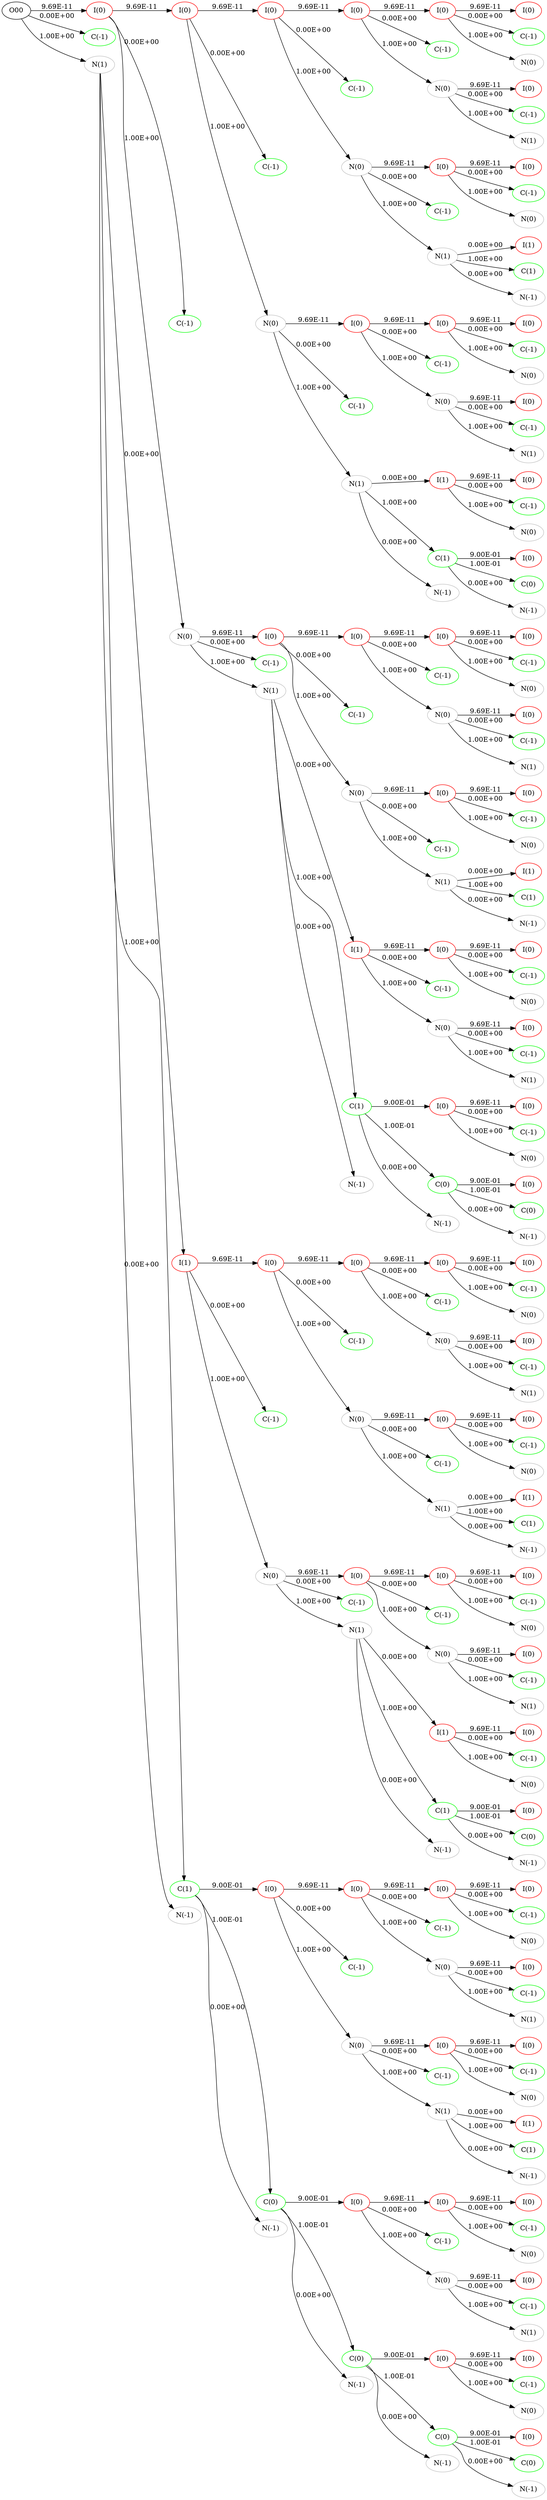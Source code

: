 digraph {
	rankdir=LR

	I10[label="I(0)", color=red];
	O00 -> I10[label ="9.69E-11", weight="9.69E-11"];

	C11[label="C(-1)", color=green];
	O00 -> C11[label ="0.00E+00", weight="0.00E+00"];

	N12[label="N(1)", color=gray];
	O00 -> N12[label ="1.00E+00", weight="1.00E+00"];

	{rank = same; I10, C11, N12 };
	I20[label="I(0)", color=red];
	I10 -> I20[label ="9.69E-11", weight="9.69E-11"];

	C21[label="C(-1)", color=green];
	I10 -> C21[label ="0.00E+00", weight="0.00E+00"];

	N22[label="N(0)", color=gray];
	I10 -> N22[label ="1.00E+00", weight="1.00E+00"];

	{rank = same; I20, C21, N22 };
	I26[label="I(1)", color=red];
	N12 -> I26[label ="0.00E+00", weight="0.00E+00"];

	C27[label="C(1)", color=green];
	N12 -> C27[label ="1.00E+00", weight="1.00E+00"];

	N28[label="N(-1)", color=gray];
	N12 -> N28[label ="0.00E+00", weight="0.00E+00"];

	{rank = same; I26, C27, N28 };
	I30[label="I(0)", color=red];
	I20 -> I30[label ="9.69E-11", weight="9.69E-11"];

	C31[label="C(-1)", color=green];
	I20 -> C31[label ="0.00E+00", weight="0.00E+00"];

	N32[label="N(0)", color=gray];
	I20 -> N32[label ="1.00E+00", weight="1.00E+00"];

	{rank = same; I30, C31, N32 };
	I36[label="I(0)", color=red];
	N22 -> I36[label ="9.69E-11", weight="9.69E-11"];

	C37[label="C(-1)", color=green];
	N22 -> C37[label ="0.00E+00", weight="0.00E+00"];

	N38[label="N(1)", color=gray];
	N22 -> N38[label ="1.00E+00", weight="1.00E+00"];

	{rank = same; I36, C37, N38 };
	I39[label="I(0)", color=red];
	I26 -> I39[label ="9.69E-11", weight="9.69E-11"];

	C310[label="C(-1)", color=green];
	I26 -> C310[label ="0.00E+00", weight="0.00E+00"];

	N311[label="N(0)", color=gray];
	I26 -> N311[label ="1.00E+00", weight="1.00E+00"];

	{rank = same; I39, C310, N311 };
	I312[label="I(0)", color=red];
	C27 -> I312[label ="9.00E-01", weight="9.00E-01"];

	C313[label="C(0)", color=green];
	C27 -> C313[label ="1.00E-01", weight="1.00E-01"];

	N314[label="N(-1)", color=gray];
	C27 -> N314[label ="0.00E+00", weight="0.00E+00"];

	{rank = same; I312, C313, N314 };
	I40[label="I(0)", color=red];
	I30 -> I40[label ="9.69E-11", weight="9.69E-11"];

	C41[label="C(-1)", color=green];
	I30 -> C41[label ="0.00E+00", weight="0.00E+00"];

	N42[label="N(0)", color=gray];
	I30 -> N42[label ="1.00E+00", weight="1.00E+00"];

	{rank = same; I40, C41, N42 };
	I46[label="I(0)", color=red];
	N32 -> I46[label ="9.69E-11", weight="9.69E-11"];

	C47[label="C(-1)", color=green];
	N32 -> C47[label ="0.00E+00", weight="0.00E+00"];

	N48[label="N(1)", color=gray];
	N32 -> N48[label ="1.00E+00", weight="1.00E+00"];

	{rank = same; I46, C47, N48 };
	I49[label="I(0)", color=red];
	I36 -> I49[label ="9.69E-11", weight="9.69E-11"];

	C410[label="C(-1)", color=green];
	I36 -> C410[label ="0.00E+00", weight="0.00E+00"];

	N411[label="N(0)", color=gray];
	I36 -> N411[label ="1.00E+00", weight="1.00E+00"];

	{rank = same; I49, C410, N411 };
	I415[label="I(1)", color=red];
	N38 -> I415[label ="0.00E+00", weight="0.00E+00"];

	C416[label="C(1)", color=green];
	N38 -> C416[label ="1.00E+00", weight="1.00E+00"];

	N417[label="N(-1)", color=gray];
	N38 -> N417[label ="0.00E+00", weight="0.00E+00"];

	{rank = same; I415, C416, N417 };
	I418[label="I(0)", color=red];
	I39 -> I418[label ="9.69E-11", weight="9.69E-11"];

	C419[label="C(-1)", color=green];
	I39 -> C419[label ="0.00E+00", weight="0.00E+00"];

	N420[label="N(0)", color=gray];
	I39 -> N420[label ="1.00E+00", weight="1.00E+00"];

	{rank = same; I418, C419, N420 };
	I424[label="I(0)", color=red];
	N311 -> I424[label ="9.69E-11", weight="9.69E-11"];

	C425[label="C(-1)", color=green];
	N311 -> C425[label ="0.00E+00", weight="0.00E+00"];

	N426[label="N(1)", color=gray];
	N311 -> N426[label ="1.00E+00", weight="1.00E+00"];

	{rank = same; I424, C425, N426 };
	I427[label="I(0)", color=red];
	I312 -> I427[label ="9.69E-11", weight="9.69E-11"];

	C428[label="C(-1)", color=green];
	I312 -> C428[label ="0.00E+00", weight="0.00E+00"];

	N429[label="N(0)", color=gray];
	I312 -> N429[label ="1.00E+00", weight="1.00E+00"];

	{rank = same; I427, C428, N429 };
	I430[label="I(0)", color=red];
	C313 -> I430[label ="9.00E-01", weight="9.00E-01"];

	C431[label="C(0)", color=green];
	C313 -> C431[label ="1.00E-01", weight="1.00E-01"];

	N432[label="N(-1)", color=gray];
	C313 -> N432[label ="0.00E+00", weight="0.00E+00"];

	{rank = same; I430, C431, N432 };
	I50[label="I(0)", color=red];
	I40 -> I50[label ="9.69E-11", weight="9.69E-11"];

	C51[label="C(-1)", color=green];
	I40 -> C51[label ="0.00E+00", weight="0.00E+00"];

	N52[label="N(0)", color=gray];
	I40 -> N52[label ="1.00E+00", weight="1.00E+00"];

	{rank = same; I50, C51, N52 };
	I56[label="I(0)", color=red];
	N42 -> I56[label ="9.69E-11", weight="9.69E-11"];

	C57[label="C(-1)", color=green];
	N42 -> C57[label ="0.00E+00", weight="0.00E+00"];

	N58[label="N(1)", color=gray];
	N42 -> N58[label ="1.00E+00", weight="1.00E+00"];

	{rank = same; I56, C57, N58 };
	I59[label="I(0)", color=red];
	I46 -> I59[label ="9.69E-11", weight="9.69E-11"];

	C510[label="C(-1)", color=green];
	I46 -> C510[label ="0.00E+00", weight="0.00E+00"];

	N511[label="N(0)", color=gray];
	I46 -> N511[label ="1.00E+00", weight="1.00E+00"];

	{rank = same; I59, C510, N511 };
	I515[label="I(1)", color=red];
	N48 -> I515[label ="0.00E+00", weight="0.00E+00"];

	C516[label="C(1)", color=green];
	N48 -> C516[label ="1.00E+00", weight="1.00E+00"];

	N517[label="N(-1)", color=gray];
	N48 -> N517[label ="0.00E+00", weight="0.00E+00"];

	{rank = same; I515, C516, N517 };
	I518[label="I(0)", color=red];
	I49 -> I518[label ="9.69E-11", weight="9.69E-11"];

	C519[label="C(-1)", color=green];
	I49 -> C519[label ="0.00E+00", weight="0.00E+00"];

	N520[label="N(0)", color=gray];
	I49 -> N520[label ="1.00E+00", weight="1.00E+00"];

	{rank = same; I518, C519, N520 };
	I524[label="I(0)", color=red];
	N411 -> I524[label ="9.69E-11", weight="9.69E-11"];

	C525[label="C(-1)", color=green];
	N411 -> C525[label ="0.00E+00", weight="0.00E+00"];

	N526[label="N(1)", color=gray];
	N411 -> N526[label ="1.00E+00", weight="1.00E+00"];

	{rank = same; I524, C525, N526 };
	I527[label="I(0)", color=red];
	I415 -> I527[label ="9.69E-11", weight="9.69E-11"];

	C528[label="C(-1)", color=green];
	I415 -> C528[label ="0.00E+00", weight="0.00E+00"];

	N529[label="N(0)", color=gray];
	I415 -> N529[label ="1.00E+00", weight="1.00E+00"];

	{rank = same; I527, C528, N529 };
	I530[label="I(0)", color=red];
	C416 -> I530[label ="9.00E-01", weight="9.00E-01"];

	C531[label="C(0)", color=green];
	C416 -> C531[label ="1.00E-01", weight="1.00E-01"];

	N532[label="N(-1)", color=gray];
	C416 -> N532[label ="0.00E+00", weight="0.00E+00"];

	{rank = same; I530, C531, N532 };
	I536[label="I(0)", color=red];
	I418 -> I536[label ="9.69E-11", weight="9.69E-11"];

	C537[label="C(-1)", color=green];
	I418 -> C537[label ="0.00E+00", weight="0.00E+00"];

	N538[label="N(0)", color=gray];
	I418 -> N538[label ="1.00E+00", weight="1.00E+00"];

	{rank = same; I536, C537, N538 };
	I542[label="I(0)", color=red];
	N420 -> I542[label ="9.69E-11", weight="9.69E-11"];

	C543[label="C(-1)", color=green];
	N420 -> C543[label ="0.00E+00", weight="0.00E+00"];

	N544[label="N(1)", color=gray];
	N420 -> N544[label ="1.00E+00", weight="1.00E+00"];

	{rank = same; I542, C543, N544 };
	I545[label="I(0)", color=red];
	I424 -> I545[label ="9.69E-11", weight="9.69E-11"];

	C546[label="C(-1)", color=green];
	I424 -> C546[label ="0.00E+00", weight="0.00E+00"];

	N547[label="N(0)", color=gray];
	I424 -> N547[label ="1.00E+00", weight="1.00E+00"];

	{rank = same; I545, C546, N547 };
	I551[label="I(1)", color=red];
	N426 -> I551[label ="0.00E+00", weight="0.00E+00"];

	C552[label="C(1)", color=green];
	N426 -> C552[label ="1.00E+00", weight="1.00E+00"];

	N553[label="N(-1)", color=gray];
	N426 -> N553[label ="0.00E+00", weight="0.00E+00"];

	{rank = same; I551, C552, N553 };
	I554[label="I(0)", color=red];
	I427 -> I554[label ="9.69E-11", weight="9.69E-11"];

	C555[label="C(-1)", color=green];
	I427 -> C555[label ="0.00E+00", weight="0.00E+00"];

	N556[label="N(0)", color=gray];
	I427 -> N556[label ="1.00E+00", weight="1.00E+00"];

	{rank = same; I554, C555, N556 };
	I560[label="I(0)", color=red];
	N429 -> I560[label ="9.69E-11", weight="9.69E-11"];

	C561[label="C(-1)", color=green];
	N429 -> C561[label ="0.00E+00", weight="0.00E+00"];

	N562[label="N(1)", color=gray];
	N429 -> N562[label ="1.00E+00", weight="1.00E+00"];

	{rank = same; I560, C561, N562 };
	I563[label="I(0)", color=red];
	I430 -> I563[label ="9.69E-11", weight="9.69E-11"];

	C564[label="C(-1)", color=green];
	I430 -> C564[label ="0.00E+00", weight="0.00E+00"];

	N565[label="N(0)", color=gray];
	I430 -> N565[label ="1.00E+00", weight="1.00E+00"];

	{rank = same; I563, C564, N565 };
	I566[label="I(0)", color=red];
	C431 -> I566[label ="9.00E-01", weight="9.00E-01"];

	C567[label="C(0)", color=green];
	C431 -> C567[label ="1.00E-01", weight="1.00E-01"];

	N568[label="N(-1)", color=gray];
	C431 -> N568[label ="0.00E+00", weight="0.00E+00"];

	{rank = same; I566, C567, N568 };
	I60[label="I(0)", color=red];
	I50 -> I60[label ="9.69E-11", weight="9.69E-11"];

	C61[label="C(-1)", color=green];
	I50 -> C61[label ="0.00E+00", weight="0.00E+00"];

	N62[label="N(0)", color=gray];
	I50 -> N62[label ="1.00E+00", weight="1.00E+00"];

	{rank = same; I60, C61, N62 };
	I66[label="I(0)", color=red];
	N52 -> I66[label ="9.69E-11", weight="9.69E-11"];

	C67[label="C(-1)", color=green];
	N52 -> C67[label ="0.00E+00", weight="0.00E+00"];

	N68[label="N(1)", color=gray];
	N52 -> N68[label ="1.00E+00", weight="1.00E+00"];

	{rank = same; I66, C67, N68 };
	I69[label="I(0)", color=red];
	I56 -> I69[label ="9.69E-11", weight="9.69E-11"];

	C610[label="C(-1)", color=green];
	I56 -> C610[label ="0.00E+00", weight="0.00E+00"];

	N611[label="N(0)", color=gray];
	I56 -> N611[label ="1.00E+00", weight="1.00E+00"];

	{rank = same; I69, C610, N611 };
	I615[label="I(1)", color=red];
	N58 -> I615[label ="0.00E+00", weight="0.00E+00"];

	C616[label="C(1)", color=green];
	N58 -> C616[label ="1.00E+00", weight="1.00E+00"];

	N617[label="N(-1)", color=gray];
	N58 -> N617[label ="0.00E+00", weight="0.00E+00"];

	{rank = same; I615, C616, N617 };
	I618[label="I(0)", color=red];
	I59 -> I618[label ="9.69E-11", weight="9.69E-11"];

	C619[label="C(-1)", color=green];
	I59 -> C619[label ="0.00E+00", weight="0.00E+00"];

	N620[label="N(0)", color=gray];
	I59 -> N620[label ="1.00E+00", weight="1.00E+00"];

	{rank = same; I618, C619, N620 };
	I624[label="I(0)", color=red];
	N511 -> I624[label ="9.69E-11", weight="9.69E-11"];

	C625[label="C(-1)", color=green];
	N511 -> C625[label ="0.00E+00", weight="0.00E+00"];

	N626[label="N(1)", color=gray];
	N511 -> N626[label ="1.00E+00", weight="1.00E+00"];

	{rank = same; I624, C625, N626 };
	I627[label="I(0)", color=red];
	I515 -> I627[label ="9.69E-11", weight="9.69E-11"];

	C628[label="C(-1)", color=green];
	I515 -> C628[label ="0.00E+00", weight="0.00E+00"];

	N629[label="N(0)", color=gray];
	I515 -> N629[label ="1.00E+00", weight="1.00E+00"];

	{rank = same; I627, C628, N629 };
	I630[label="I(0)", color=red];
	C516 -> I630[label ="9.00E-01", weight="9.00E-01"];

	C631[label="C(0)", color=green];
	C516 -> C631[label ="1.00E-01", weight="1.00E-01"];

	N632[label="N(-1)", color=gray];
	C516 -> N632[label ="0.00E+00", weight="0.00E+00"];

	{rank = same; I630, C631, N632 };
	I636[label="I(0)", color=red];
	I518 -> I636[label ="9.69E-11", weight="9.69E-11"];

	C637[label="C(-1)", color=green];
	I518 -> C637[label ="0.00E+00", weight="0.00E+00"];

	N638[label="N(0)", color=gray];
	I518 -> N638[label ="1.00E+00", weight="1.00E+00"];

	{rank = same; I636, C637, N638 };
	I642[label="I(0)", color=red];
	N520 -> I642[label ="9.69E-11", weight="9.69E-11"];

	C643[label="C(-1)", color=green];
	N520 -> C643[label ="0.00E+00", weight="0.00E+00"];

	N644[label="N(1)", color=gray];
	N520 -> N644[label ="1.00E+00", weight="1.00E+00"];

	{rank = same; I642, C643, N644 };
	I645[label="I(0)", color=red];
	I524 -> I645[label ="9.69E-11", weight="9.69E-11"];

	C646[label="C(-1)", color=green];
	I524 -> C646[label ="0.00E+00", weight="0.00E+00"];

	N647[label="N(0)", color=gray];
	I524 -> N647[label ="1.00E+00", weight="1.00E+00"];

	{rank = same; I645, C646, N647 };
	I651[label="I(1)", color=red];
	N526 -> I651[label ="0.00E+00", weight="0.00E+00"];

	C652[label="C(1)", color=green];
	N526 -> C652[label ="1.00E+00", weight="1.00E+00"];

	N653[label="N(-1)", color=gray];
	N526 -> N653[label ="0.00E+00", weight="0.00E+00"];

	{rank = same; I651, C652, N653 };
	I654[label="I(0)", color=red];
	I527 -> I654[label ="9.69E-11", weight="9.69E-11"];

	C655[label="C(-1)", color=green];
	I527 -> C655[label ="0.00E+00", weight="0.00E+00"];

	N656[label="N(0)", color=gray];
	I527 -> N656[label ="1.00E+00", weight="1.00E+00"];

	{rank = same; I654, C655, N656 };
	I660[label="I(0)", color=red];
	N529 -> I660[label ="9.69E-11", weight="9.69E-11"];

	C661[label="C(-1)", color=green];
	N529 -> C661[label ="0.00E+00", weight="0.00E+00"];

	N662[label="N(1)", color=gray];
	N529 -> N662[label ="1.00E+00", weight="1.00E+00"];

	{rank = same; I660, C661, N662 };
	I663[label="I(0)", color=red];
	I530 -> I663[label ="9.69E-11", weight="9.69E-11"];

	C664[label="C(-1)", color=green];
	I530 -> C664[label ="0.00E+00", weight="0.00E+00"];

	N665[label="N(0)", color=gray];
	I530 -> N665[label ="1.00E+00", weight="1.00E+00"];

	{rank = same; I663, C664, N665 };
	I666[label="I(0)", color=red];
	C531 -> I666[label ="9.00E-01", weight="9.00E-01"];

	C667[label="C(0)", color=green];
	C531 -> C667[label ="1.00E-01", weight="1.00E-01"];

	N668[label="N(-1)", color=gray];
	C531 -> N668[label ="0.00E+00", weight="0.00E+00"];

	{rank = same; I666, C667, N668 };
	I672[label="I(0)", color=red];
	I536 -> I672[label ="9.69E-11", weight="9.69E-11"];

	C673[label="C(-1)", color=green];
	I536 -> C673[label ="0.00E+00", weight="0.00E+00"];

	N674[label="N(0)", color=gray];
	I536 -> N674[label ="1.00E+00", weight="1.00E+00"];

	{rank = same; I672, C673, N674 };
	I678[label="I(0)", color=red];
	N538 -> I678[label ="9.69E-11", weight="9.69E-11"];

	C679[label="C(-1)", color=green];
	N538 -> C679[label ="0.00E+00", weight="0.00E+00"];

	N680[label="N(1)", color=gray];
	N538 -> N680[label ="1.00E+00", weight="1.00E+00"];

	{rank = same; I678, C679, N680 };
	I681[label="I(0)", color=red];
	I542 -> I681[label ="9.69E-11", weight="9.69E-11"];

	C682[label="C(-1)", color=green];
	I542 -> C682[label ="0.00E+00", weight="0.00E+00"];

	N683[label="N(0)", color=gray];
	I542 -> N683[label ="1.00E+00", weight="1.00E+00"];

	{rank = same; I681, C682, N683 };
	I687[label="I(1)", color=red];
	N544 -> I687[label ="0.00E+00", weight="0.00E+00"];

	C688[label="C(1)", color=green];
	N544 -> C688[label ="1.00E+00", weight="1.00E+00"];

	N689[label="N(-1)", color=gray];
	N544 -> N689[label ="0.00E+00", weight="0.00E+00"];

	{rank = same; I687, C688, N689 };
	I690[label="I(0)", color=red];
	I545 -> I690[label ="9.69E-11", weight="9.69E-11"];

	C691[label="C(-1)", color=green];
	I545 -> C691[label ="0.00E+00", weight="0.00E+00"];

	N692[label="N(0)", color=gray];
	I545 -> N692[label ="1.00E+00", weight="1.00E+00"];

	{rank = same; I690, C691, N692 };
	I696[label="I(0)", color=red];
	N547 -> I696[label ="9.69E-11", weight="9.69E-11"];

	C697[label="C(-1)", color=green];
	N547 -> C697[label ="0.00E+00", weight="0.00E+00"];

	N698[label="N(1)", color=gray];
	N547 -> N698[label ="1.00E+00", weight="1.00E+00"];

	{rank = same; I696, C697, N698 };
	I699[label="I(0)", color=red];
	I551 -> I699[label ="9.69E-11", weight="9.69E-11"];

	C6100[label="C(-1)", color=green];
	I551 -> C6100[label ="0.00E+00", weight="0.00E+00"];

	N6101[label="N(0)", color=gray];
	I551 -> N6101[label ="1.00E+00", weight="1.00E+00"];

	{rank = same; I699, C6100, N6101 };
	I6102[label="I(0)", color=red];
	C552 -> I6102[label ="9.00E-01", weight="9.00E-01"];

	C6103[label="C(0)", color=green];
	C552 -> C6103[label ="1.00E-01", weight="1.00E-01"];

	N6104[label="N(-1)", color=gray];
	C552 -> N6104[label ="0.00E+00", weight="0.00E+00"];

	{rank = same; I6102, C6103, N6104 };
	I6108[label="I(0)", color=red];
	I554 -> I6108[label ="9.69E-11", weight="9.69E-11"];

	C6109[label="C(-1)", color=green];
	I554 -> C6109[label ="0.00E+00", weight="0.00E+00"];

	N6110[label="N(0)", color=gray];
	I554 -> N6110[label ="1.00E+00", weight="1.00E+00"];

	{rank = same; I6108, C6109, N6110 };
	I6114[label="I(0)", color=red];
	N556 -> I6114[label ="9.69E-11", weight="9.69E-11"];

	C6115[label="C(-1)", color=green];
	N556 -> C6115[label ="0.00E+00", weight="0.00E+00"];

	N6116[label="N(1)", color=gray];
	N556 -> N6116[label ="1.00E+00", weight="1.00E+00"];

	{rank = same; I6114, C6115, N6116 };
	I6117[label="I(0)", color=red];
	I560 -> I6117[label ="9.69E-11", weight="9.69E-11"];

	C6118[label="C(-1)", color=green];
	I560 -> C6118[label ="0.00E+00", weight="0.00E+00"];

	N6119[label="N(0)", color=gray];
	I560 -> N6119[label ="1.00E+00", weight="1.00E+00"];

	{rank = same; I6117, C6118, N6119 };
	I6123[label="I(1)", color=red];
	N562 -> I6123[label ="0.00E+00", weight="0.00E+00"];

	C6124[label="C(1)", color=green];
	N562 -> C6124[label ="1.00E+00", weight="1.00E+00"];

	N6125[label="N(-1)", color=gray];
	N562 -> N6125[label ="0.00E+00", weight="0.00E+00"];

	{rank = same; I6123, C6124, N6125 };
	I6126[label="I(0)", color=red];
	I563 -> I6126[label ="9.69E-11", weight="9.69E-11"];

	C6127[label="C(-1)", color=green];
	I563 -> C6127[label ="0.00E+00", weight="0.00E+00"];

	N6128[label="N(0)", color=gray];
	I563 -> N6128[label ="1.00E+00", weight="1.00E+00"];

	{rank = same; I6126, C6127, N6128 };
	I6132[label="I(0)", color=red];
	N565 -> I6132[label ="9.69E-11", weight="9.69E-11"];

	C6133[label="C(-1)", color=green];
	N565 -> C6133[label ="0.00E+00", weight="0.00E+00"];

	N6134[label="N(1)", color=gray];
	N565 -> N6134[label ="1.00E+00", weight="1.00E+00"];

	{rank = same; I6132, C6133, N6134 };
	I6135[label="I(0)", color=red];
	I566 -> I6135[label ="9.69E-11", weight="9.69E-11"];

	C6136[label="C(-1)", color=green];
	I566 -> C6136[label ="0.00E+00", weight="0.00E+00"];

	N6137[label="N(0)", color=gray];
	I566 -> N6137[label ="1.00E+00", weight="1.00E+00"];

	{rank = same; I6135, C6136, N6137 };
	I6138[label="I(0)", color=red];
	C567 -> I6138[label ="9.00E-01", weight="9.00E-01"];

	C6139[label="C(0)", color=green];
	C567 -> C6139[label ="1.00E-01", weight="1.00E-01"];

	N6140[label="N(-1)", color=gray];
	C567 -> N6140[label ="0.00E+00", weight="0.00E+00"];

	{rank = same; I6138, C6139, N6140 };
}
